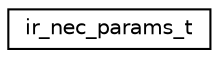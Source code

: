 digraph "Graphical Class Hierarchy"
{
 // LATEX_PDF_SIZE
  edge [fontname="Helvetica",fontsize="10",labelfontname="Helvetica",labelfontsize="10"];
  node [fontname="Helvetica",fontsize="10",shape=record];
  rankdir="LR";
  Node0 [label="ir_nec_params_t",height=0.2,width=0.4,color="black", fillcolor="white", style="filled",URL="$structir__nec__params__t.html",tooltip="Device initialization parameters."];
}
